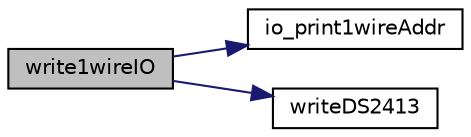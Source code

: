 digraph "write1wireIO"
{
 // INTERACTIVE_SVG=YES
 // LATEX_PDF_SIZE
  edge [fontname="Helvetica",fontsize="10",labelfontname="Helvetica",labelfontsize="10"];
  node [fontname="Helvetica",fontsize="10",shape=record];
  rankdir="LR";
  Node1 [label="write1wireIO",height=0.2,width=0.4,color="black", fillcolor="grey75", style="filled", fontcolor="black",tooltip="Writes bitmap to 1-wire pin IO Register(Sets all the IO pins on the 1-wire chip)."];
  Node1 -> Node2 [color="midnightblue",fontsize="10",style="solid"];
  Node2 [label="io_print1wireAddr",height=0.2,width=0.4,color="black", fillcolor="white", style="filled",URL="$1wire_8cpp.html#a387122cd32e13e3ab4868864bed08d3e",tooltip=" "];
  Node1 -> Node3 [color="midnightblue",fontsize="10",style="solid"];
  Node3 [label="writeDS2413",height=0.2,width=0.4,color="black", fillcolor="white", style="filled",URL="$1wire_8cpp.html#aa8820981770942c6f48687b950ab09c8",tooltip="write output to a 1-wire DS2413 chip."];
}
